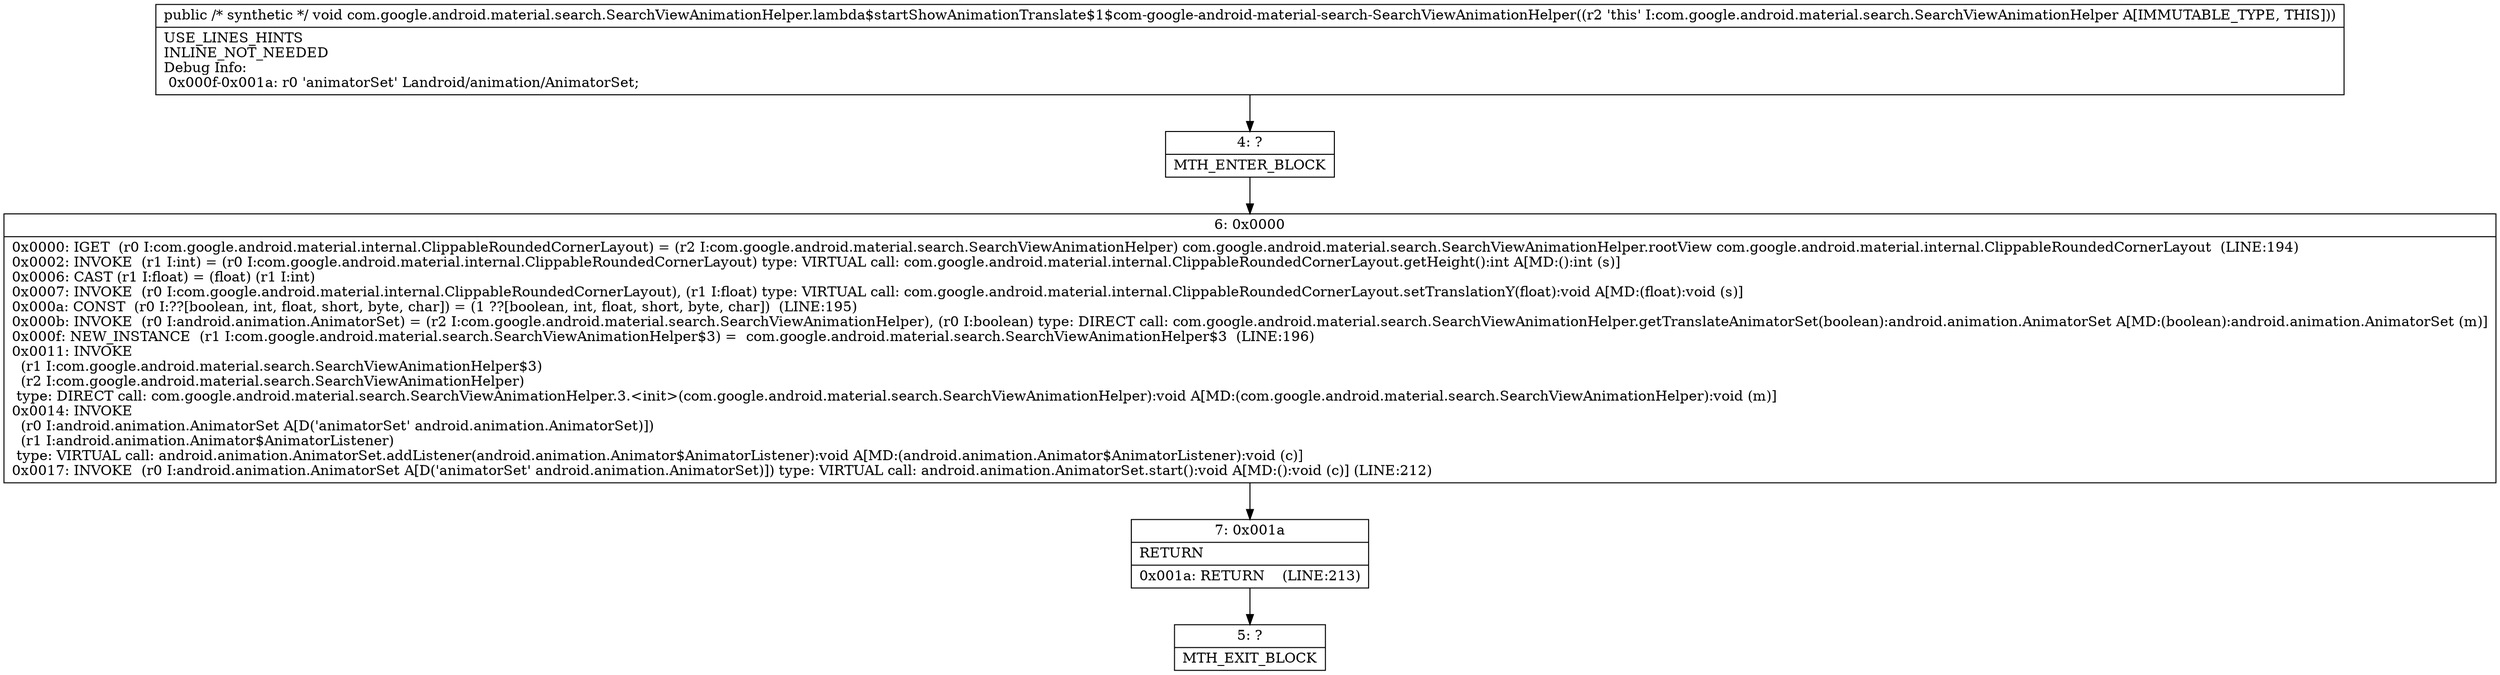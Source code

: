 digraph "CFG forcom.google.android.material.search.SearchViewAnimationHelper.lambda$startShowAnimationTranslate$1$com\-google\-android\-material\-search\-SearchViewAnimationHelper()V" {
Node_4 [shape=record,label="{4\:\ ?|MTH_ENTER_BLOCK\l}"];
Node_6 [shape=record,label="{6\:\ 0x0000|0x0000: IGET  (r0 I:com.google.android.material.internal.ClippableRoundedCornerLayout) = (r2 I:com.google.android.material.search.SearchViewAnimationHelper) com.google.android.material.search.SearchViewAnimationHelper.rootView com.google.android.material.internal.ClippableRoundedCornerLayout  (LINE:194)\l0x0002: INVOKE  (r1 I:int) = (r0 I:com.google.android.material.internal.ClippableRoundedCornerLayout) type: VIRTUAL call: com.google.android.material.internal.ClippableRoundedCornerLayout.getHeight():int A[MD:():int (s)]\l0x0006: CAST (r1 I:float) = (float) (r1 I:int) \l0x0007: INVOKE  (r0 I:com.google.android.material.internal.ClippableRoundedCornerLayout), (r1 I:float) type: VIRTUAL call: com.google.android.material.internal.ClippableRoundedCornerLayout.setTranslationY(float):void A[MD:(float):void (s)]\l0x000a: CONST  (r0 I:??[boolean, int, float, short, byte, char]) = (1 ??[boolean, int, float, short, byte, char])  (LINE:195)\l0x000b: INVOKE  (r0 I:android.animation.AnimatorSet) = (r2 I:com.google.android.material.search.SearchViewAnimationHelper), (r0 I:boolean) type: DIRECT call: com.google.android.material.search.SearchViewAnimationHelper.getTranslateAnimatorSet(boolean):android.animation.AnimatorSet A[MD:(boolean):android.animation.AnimatorSet (m)]\l0x000f: NEW_INSTANCE  (r1 I:com.google.android.material.search.SearchViewAnimationHelper$3) =  com.google.android.material.search.SearchViewAnimationHelper$3  (LINE:196)\l0x0011: INVOKE  \l  (r1 I:com.google.android.material.search.SearchViewAnimationHelper$3)\l  (r2 I:com.google.android.material.search.SearchViewAnimationHelper)\l type: DIRECT call: com.google.android.material.search.SearchViewAnimationHelper.3.\<init\>(com.google.android.material.search.SearchViewAnimationHelper):void A[MD:(com.google.android.material.search.SearchViewAnimationHelper):void (m)]\l0x0014: INVOKE  \l  (r0 I:android.animation.AnimatorSet A[D('animatorSet' android.animation.AnimatorSet)])\l  (r1 I:android.animation.Animator$AnimatorListener)\l type: VIRTUAL call: android.animation.AnimatorSet.addListener(android.animation.Animator$AnimatorListener):void A[MD:(android.animation.Animator$AnimatorListener):void (c)]\l0x0017: INVOKE  (r0 I:android.animation.AnimatorSet A[D('animatorSet' android.animation.AnimatorSet)]) type: VIRTUAL call: android.animation.AnimatorSet.start():void A[MD:():void (c)] (LINE:212)\l}"];
Node_7 [shape=record,label="{7\:\ 0x001a|RETURN\l|0x001a: RETURN    (LINE:213)\l}"];
Node_5 [shape=record,label="{5\:\ ?|MTH_EXIT_BLOCK\l}"];
MethodNode[shape=record,label="{public \/* synthetic *\/ void com.google.android.material.search.SearchViewAnimationHelper.lambda$startShowAnimationTranslate$1$com\-google\-android\-material\-search\-SearchViewAnimationHelper((r2 'this' I:com.google.android.material.search.SearchViewAnimationHelper A[IMMUTABLE_TYPE, THIS]))  | USE_LINES_HINTS\lINLINE_NOT_NEEDED\lDebug Info:\l  0x000f\-0x001a: r0 'animatorSet' Landroid\/animation\/AnimatorSet;\l}"];
MethodNode -> Node_4;Node_4 -> Node_6;
Node_6 -> Node_7;
Node_7 -> Node_5;
}

